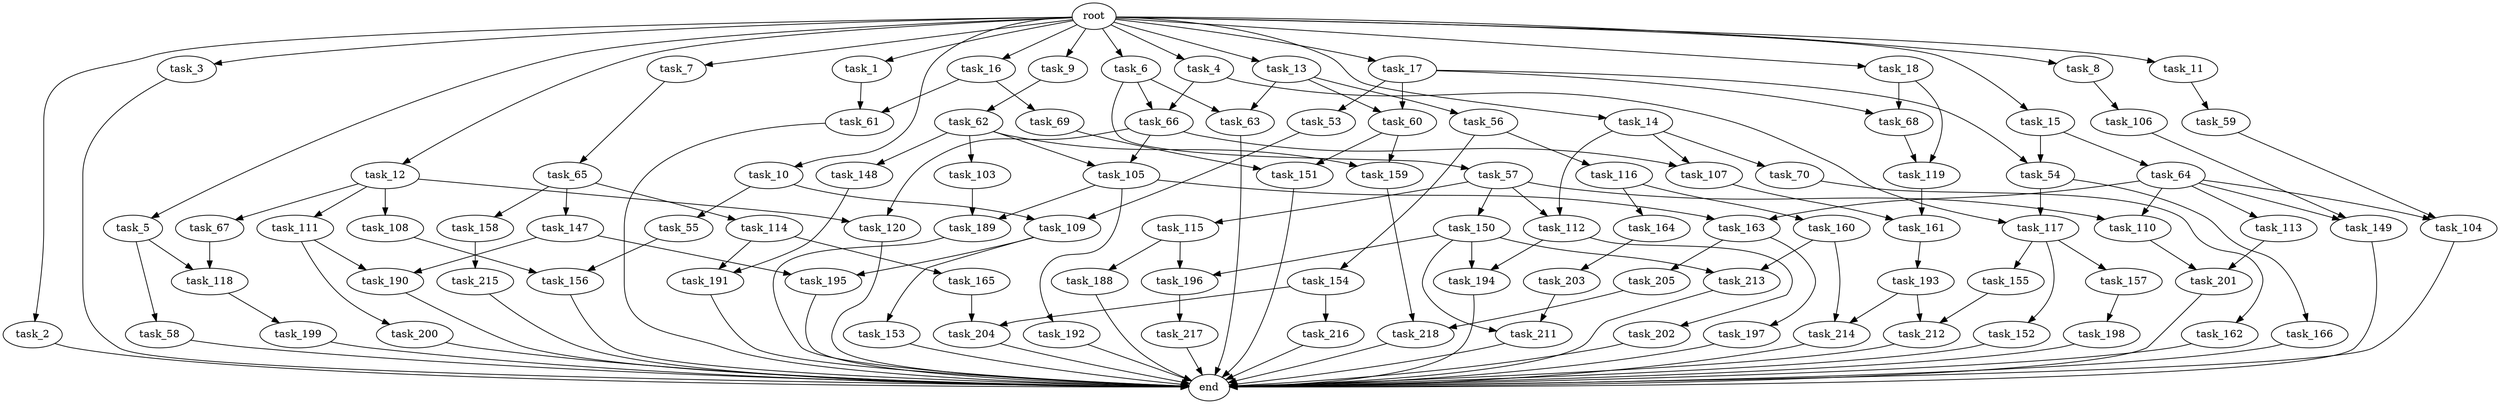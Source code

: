 digraph G {
  root [size="0.000000"];
  task_1 [size="102.400000"];
  task_2 [size="102.400000"];
  task_3 [size="102.400000"];
  task_4 [size="102.400000"];
  task_5 [size="102.400000"];
  task_6 [size="102.400000"];
  task_7 [size="102.400000"];
  task_8 [size="102.400000"];
  task_9 [size="102.400000"];
  task_10 [size="102.400000"];
  task_11 [size="102.400000"];
  task_12 [size="102.400000"];
  task_13 [size="102.400000"];
  task_14 [size="102.400000"];
  task_15 [size="102.400000"];
  task_16 [size="102.400000"];
  task_17 [size="102.400000"];
  task_18 [size="102.400000"];
  task_53 [size="7730941132.800000"];
  task_54 [size="11166914969.600000"];
  task_55 [size="13743895347.200001"];
  task_56 [size="13743895347.200001"];
  task_57 [size="21474836480.000000"];
  task_58 [size="42090679500.800003"];
  task_59 [size="7730941132.800000"];
  task_60 [size="21474836480.000000"];
  task_61 [size="100502234726.400009"];
  task_62 [size="85899345920.000000"];
  task_63 [size="35218731827.200005"];
  task_64 [size="3435973836.800000"];
  task_65 [size="13743895347.200001"];
  task_66 [size="107374182400.000000"];
  task_67 [size="7730941132.800000"];
  task_68 [size="11166914969.600000"];
  task_69 [size="69578470195.199997"];
  task_70 [size="3435973836.800000"];
  task_103 [size="7730941132.800000"];
  task_104 [size="84181359001.600006"];
  task_105 [size="49821620633.600006"];
  task_106 [size="54975581388.800003"];
  task_107 [size="45526653337.600006"];
  task_108 [size="7730941132.800000"];
  task_109 [size="35218731827.200005"];
  task_110 [size="97066260889.600006"];
  task_111 [size="7730941132.800000"];
  task_112 [size="58411555225.600006"];
  task_113 [size="42090679500.800003"];
  task_114 [size="42090679500.800003"];
  task_115 [size="54975581388.800003"];
  task_116 [size="13743895347.200001"];
  task_117 [size="140874927308.800018"];
  task_118 [size="73014444032.000000"];
  task_119 [size="73014444032.000000"];
  task_120 [size="49821620633.600006"];
  task_147 [size="42090679500.800003"];
  task_148 [size="7730941132.800000"];
  task_149 [size="55834574848.000000"];
  task_150 [size="54975581388.800003"];
  task_151 [size="83322365542.400009"];
  task_152 [size="30923764531.200001"];
  task_153 [size="69578470195.199997"];
  task_154 [size="13743895347.200001"];
  task_155 [size="30923764531.200001"];
  task_156 [size="111669149696.000000"];
  task_157 [size="30923764531.200001"];
  task_158 [size="42090679500.800003"];
  task_159 [size="21474836480.000000"];
  task_160 [size="7730941132.800000"];
  task_161 [size="45526653337.600006"];
  task_162 [size="30923764531.200001"];
  task_163 [size="84181359001.600006"];
  task_164 [size="7730941132.800000"];
  task_165 [size="69578470195.199997"];
  task_166 [size="54975581388.800003"];
  task_188 [size="21474836480.000000"];
  task_189 [size="63565515980.800003"];
  task_190 [size="34359738368.000000"];
  task_191 [size="100502234726.400009"];
  task_192 [size="42090679500.800003"];
  task_193 [size="69578470195.199997"];
  task_194 [size="44667659878.400002"];
  task_195 [size="100502234726.400009"];
  task_196 [size="35218731827.200005"];
  task_197 [size="30923764531.200001"];
  task_198 [size="7730941132.800000"];
  task_199 [size="13743895347.200001"];
  task_200 [size="3435973836.800000"];
  task_201 [size="29205777612.800003"];
  task_202 [size="30923764531.200001"];
  task_203 [size="7730941132.800000"];
  task_204 [size="73014444032.000000"];
  task_205 [size="30923764531.200001"];
  task_211 [size="44667659878.400002"];
  task_212 [size="99643241267.200012"];
  task_213 [size="68719476736.000000"];
  task_214 [size="68719476736.000000"];
  task_215 [size="85899345920.000000"];
  task_216 [size="42090679500.800003"];
  task_217 [size="85899345920.000000"];
  task_218 [size="15461882265.600000"];
  end [size="0.000000"];

  root -> task_1 [size="1.000000"];
  root -> task_2 [size="1.000000"];
  root -> task_3 [size="1.000000"];
  root -> task_4 [size="1.000000"];
  root -> task_5 [size="1.000000"];
  root -> task_6 [size="1.000000"];
  root -> task_7 [size="1.000000"];
  root -> task_8 [size="1.000000"];
  root -> task_9 [size="1.000000"];
  root -> task_10 [size="1.000000"];
  root -> task_11 [size="1.000000"];
  root -> task_12 [size="1.000000"];
  root -> task_13 [size="1.000000"];
  root -> task_14 [size="1.000000"];
  root -> task_15 [size="1.000000"];
  root -> task_16 [size="1.000000"];
  root -> task_17 [size="1.000000"];
  root -> task_18 [size="1.000000"];
  task_1 -> task_61 [size="301989888.000000"];
  task_2 -> end [size="1.000000"];
  task_3 -> end [size="1.000000"];
  task_4 -> task_66 [size="838860800.000000"];
  task_4 -> task_117 [size="838860800.000000"];
  task_5 -> task_58 [size="411041792.000000"];
  task_5 -> task_118 [size="411041792.000000"];
  task_6 -> task_57 [size="209715200.000000"];
  task_6 -> task_63 [size="209715200.000000"];
  task_6 -> task_66 [size="209715200.000000"];
  task_7 -> task_65 [size="134217728.000000"];
  task_8 -> task_106 [size="536870912.000000"];
  task_9 -> task_62 [size="838860800.000000"];
  task_10 -> task_55 [size="134217728.000000"];
  task_10 -> task_109 [size="134217728.000000"];
  task_11 -> task_59 [size="75497472.000000"];
  task_12 -> task_67 [size="75497472.000000"];
  task_12 -> task_108 [size="75497472.000000"];
  task_12 -> task_111 [size="75497472.000000"];
  task_12 -> task_120 [size="75497472.000000"];
  task_13 -> task_56 [size="134217728.000000"];
  task_13 -> task_60 [size="134217728.000000"];
  task_13 -> task_63 [size="134217728.000000"];
  task_14 -> task_70 [size="33554432.000000"];
  task_14 -> task_107 [size="33554432.000000"];
  task_14 -> task_112 [size="33554432.000000"];
  task_15 -> task_54 [size="33554432.000000"];
  task_15 -> task_64 [size="33554432.000000"];
  task_16 -> task_61 [size="679477248.000000"];
  task_16 -> task_69 [size="679477248.000000"];
  task_17 -> task_53 [size="75497472.000000"];
  task_17 -> task_54 [size="75497472.000000"];
  task_17 -> task_60 [size="75497472.000000"];
  task_17 -> task_68 [size="75497472.000000"];
  task_18 -> task_68 [size="33554432.000000"];
  task_18 -> task_119 [size="33554432.000000"];
  task_53 -> task_109 [size="209715200.000000"];
  task_54 -> task_117 [size="536870912.000000"];
  task_54 -> task_166 [size="536870912.000000"];
  task_55 -> task_156 [size="679477248.000000"];
  task_56 -> task_116 [size="134217728.000000"];
  task_56 -> task_154 [size="134217728.000000"];
  task_57 -> task_110 [size="536870912.000000"];
  task_57 -> task_112 [size="536870912.000000"];
  task_57 -> task_115 [size="536870912.000000"];
  task_57 -> task_150 [size="536870912.000000"];
  task_58 -> end [size="1.000000"];
  task_59 -> task_104 [size="411041792.000000"];
  task_60 -> task_151 [size="134217728.000000"];
  task_60 -> task_159 [size="134217728.000000"];
  task_61 -> end [size="1.000000"];
  task_62 -> task_103 [size="75497472.000000"];
  task_62 -> task_105 [size="75497472.000000"];
  task_62 -> task_148 [size="75497472.000000"];
  task_62 -> task_159 [size="75497472.000000"];
  task_63 -> end [size="1.000000"];
  task_64 -> task_104 [size="411041792.000000"];
  task_64 -> task_110 [size="411041792.000000"];
  task_64 -> task_113 [size="411041792.000000"];
  task_64 -> task_149 [size="411041792.000000"];
  task_64 -> task_163 [size="411041792.000000"];
  task_65 -> task_114 [size="411041792.000000"];
  task_65 -> task_147 [size="411041792.000000"];
  task_65 -> task_158 [size="411041792.000000"];
  task_66 -> task_105 [size="411041792.000000"];
  task_66 -> task_107 [size="411041792.000000"];
  task_66 -> task_120 [size="411041792.000000"];
  task_67 -> task_118 [size="301989888.000000"];
  task_68 -> task_119 [size="679477248.000000"];
  task_69 -> task_151 [size="679477248.000000"];
  task_70 -> task_162 [size="301989888.000000"];
  task_103 -> task_189 [size="209715200.000000"];
  task_104 -> end [size="1.000000"];
  task_105 -> task_163 [size="411041792.000000"];
  task_105 -> task_189 [size="411041792.000000"];
  task_105 -> task_192 [size="411041792.000000"];
  task_106 -> task_149 [size="134217728.000000"];
  task_107 -> task_161 [size="33554432.000000"];
  task_108 -> task_156 [size="411041792.000000"];
  task_109 -> task_153 [size="679477248.000000"];
  task_109 -> task_195 [size="679477248.000000"];
  task_110 -> task_201 [size="75497472.000000"];
  task_111 -> task_190 [size="33554432.000000"];
  task_111 -> task_200 [size="33554432.000000"];
  task_112 -> task_194 [size="301989888.000000"];
  task_112 -> task_202 [size="301989888.000000"];
  task_113 -> task_201 [size="209715200.000000"];
  task_114 -> task_165 [size="679477248.000000"];
  task_114 -> task_191 [size="679477248.000000"];
  task_115 -> task_188 [size="209715200.000000"];
  task_115 -> task_196 [size="209715200.000000"];
  task_116 -> task_160 [size="75497472.000000"];
  task_116 -> task_164 [size="75497472.000000"];
  task_117 -> task_152 [size="301989888.000000"];
  task_117 -> task_155 [size="301989888.000000"];
  task_117 -> task_157 [size="301989888.000000"];
  task_118 -> task_199 [size="134217728.000000"];
  task_119 -> task_161 [size="411041792.000000"];
  task_120 -> end [size="1.000000"];
  task_147 -> task_190 [size="301989888.000000"];
  task_147 -> task_195 [size="301989888.000000"];
  task_148 -> task_191 [size="301989888.000000"];
  task_149 -> end [size="1.000000"];
  task_150 -> task_194 [size="134217728.000000"];
  task_150 -> task_196 [size="134217728.000000"];
  task_150 -> task_211 [size="134217728.000000"];
  task_150 -> task_213 [size="134217728.000000"];
  task_151 -> end [size="1.000000"];
  task_152 -> end [size="1.000000"];
  task_153 -> end [size="1.000000"];
  task_154 -> task_204 [size="411041792.000000"];
  task_154 -> task_216 [size="411041792.000000"];
  task_155 -> task_212 [size="838860800.000000"];
  task_156 -> end [size="1.000000"];
  task_157 -> task_198 [size="75497472.000000"];
  task_158 -> task_215 [size="838860800.000000"];
  task_159 -> task_218 [size="75497472.000000"];
  task_160 -> task_213 [size="536870912.000000"];
  task_160 -> task_214 [size="536870912.000000"];
  task_161 -> task_193 [size="679477248.000000"];
  task_162 -> end [size="1.000000"];
  task_163 -> task_197 [size="301989888.000000"];
  task_163 -> task_205 [size="301989888.000000"];
  task_164 -> task_203 [size="75497472.000000"];
  task_165 -> task_204 [size="301989888.000000"];
  task_166 -> end [size="1.000000"];
  task_188 -> end [size="1.000000"];
  task_189 -> end [size="1.000000"];
  task_190 -> end [size="1.000000"];
  task_191 -> end [size="1.000000"];
  task_192 -> end [size="1.000000"];
  task_193 -> task_212 [size="134217728.000000"];
  task_193 -> task_214 [size="134217728.000000"];
  task_194 -> end [size="1.000000"];
  task_195 -> end [size="1.000000"];
  task_196 -> task_217 [size="838860800.000000"];
  task_197 -> end [size="1.000000"];
  task_198 -> end [size="1.000000"];
  task_199 -> end [size="1.000000"];
  task_200 -> end [size="1.000000"];
  task_201 -> end [size="1.000000"];
  task_202 -> end [size="1.000000"];
  task_203 -> task_211 [size="301989888.000000"];
  task_204 -> end [size="1.000000"];
  task_205 -> task_218 [size="75497472.000000"];
  task_211 -> end [size="1.000000"];
  task_212 -> end [size="1.000000"];
  task_213 -> end [size="1.000000"];
  task_214 -> end [size="1.000000"];
  task_215 -> end [size="1.000000"];
  task_216 -> end [size="1.000000"];
  task_217 -> end [size="1.000000"];
  task_218 -> end [size="1.000000"];
}
